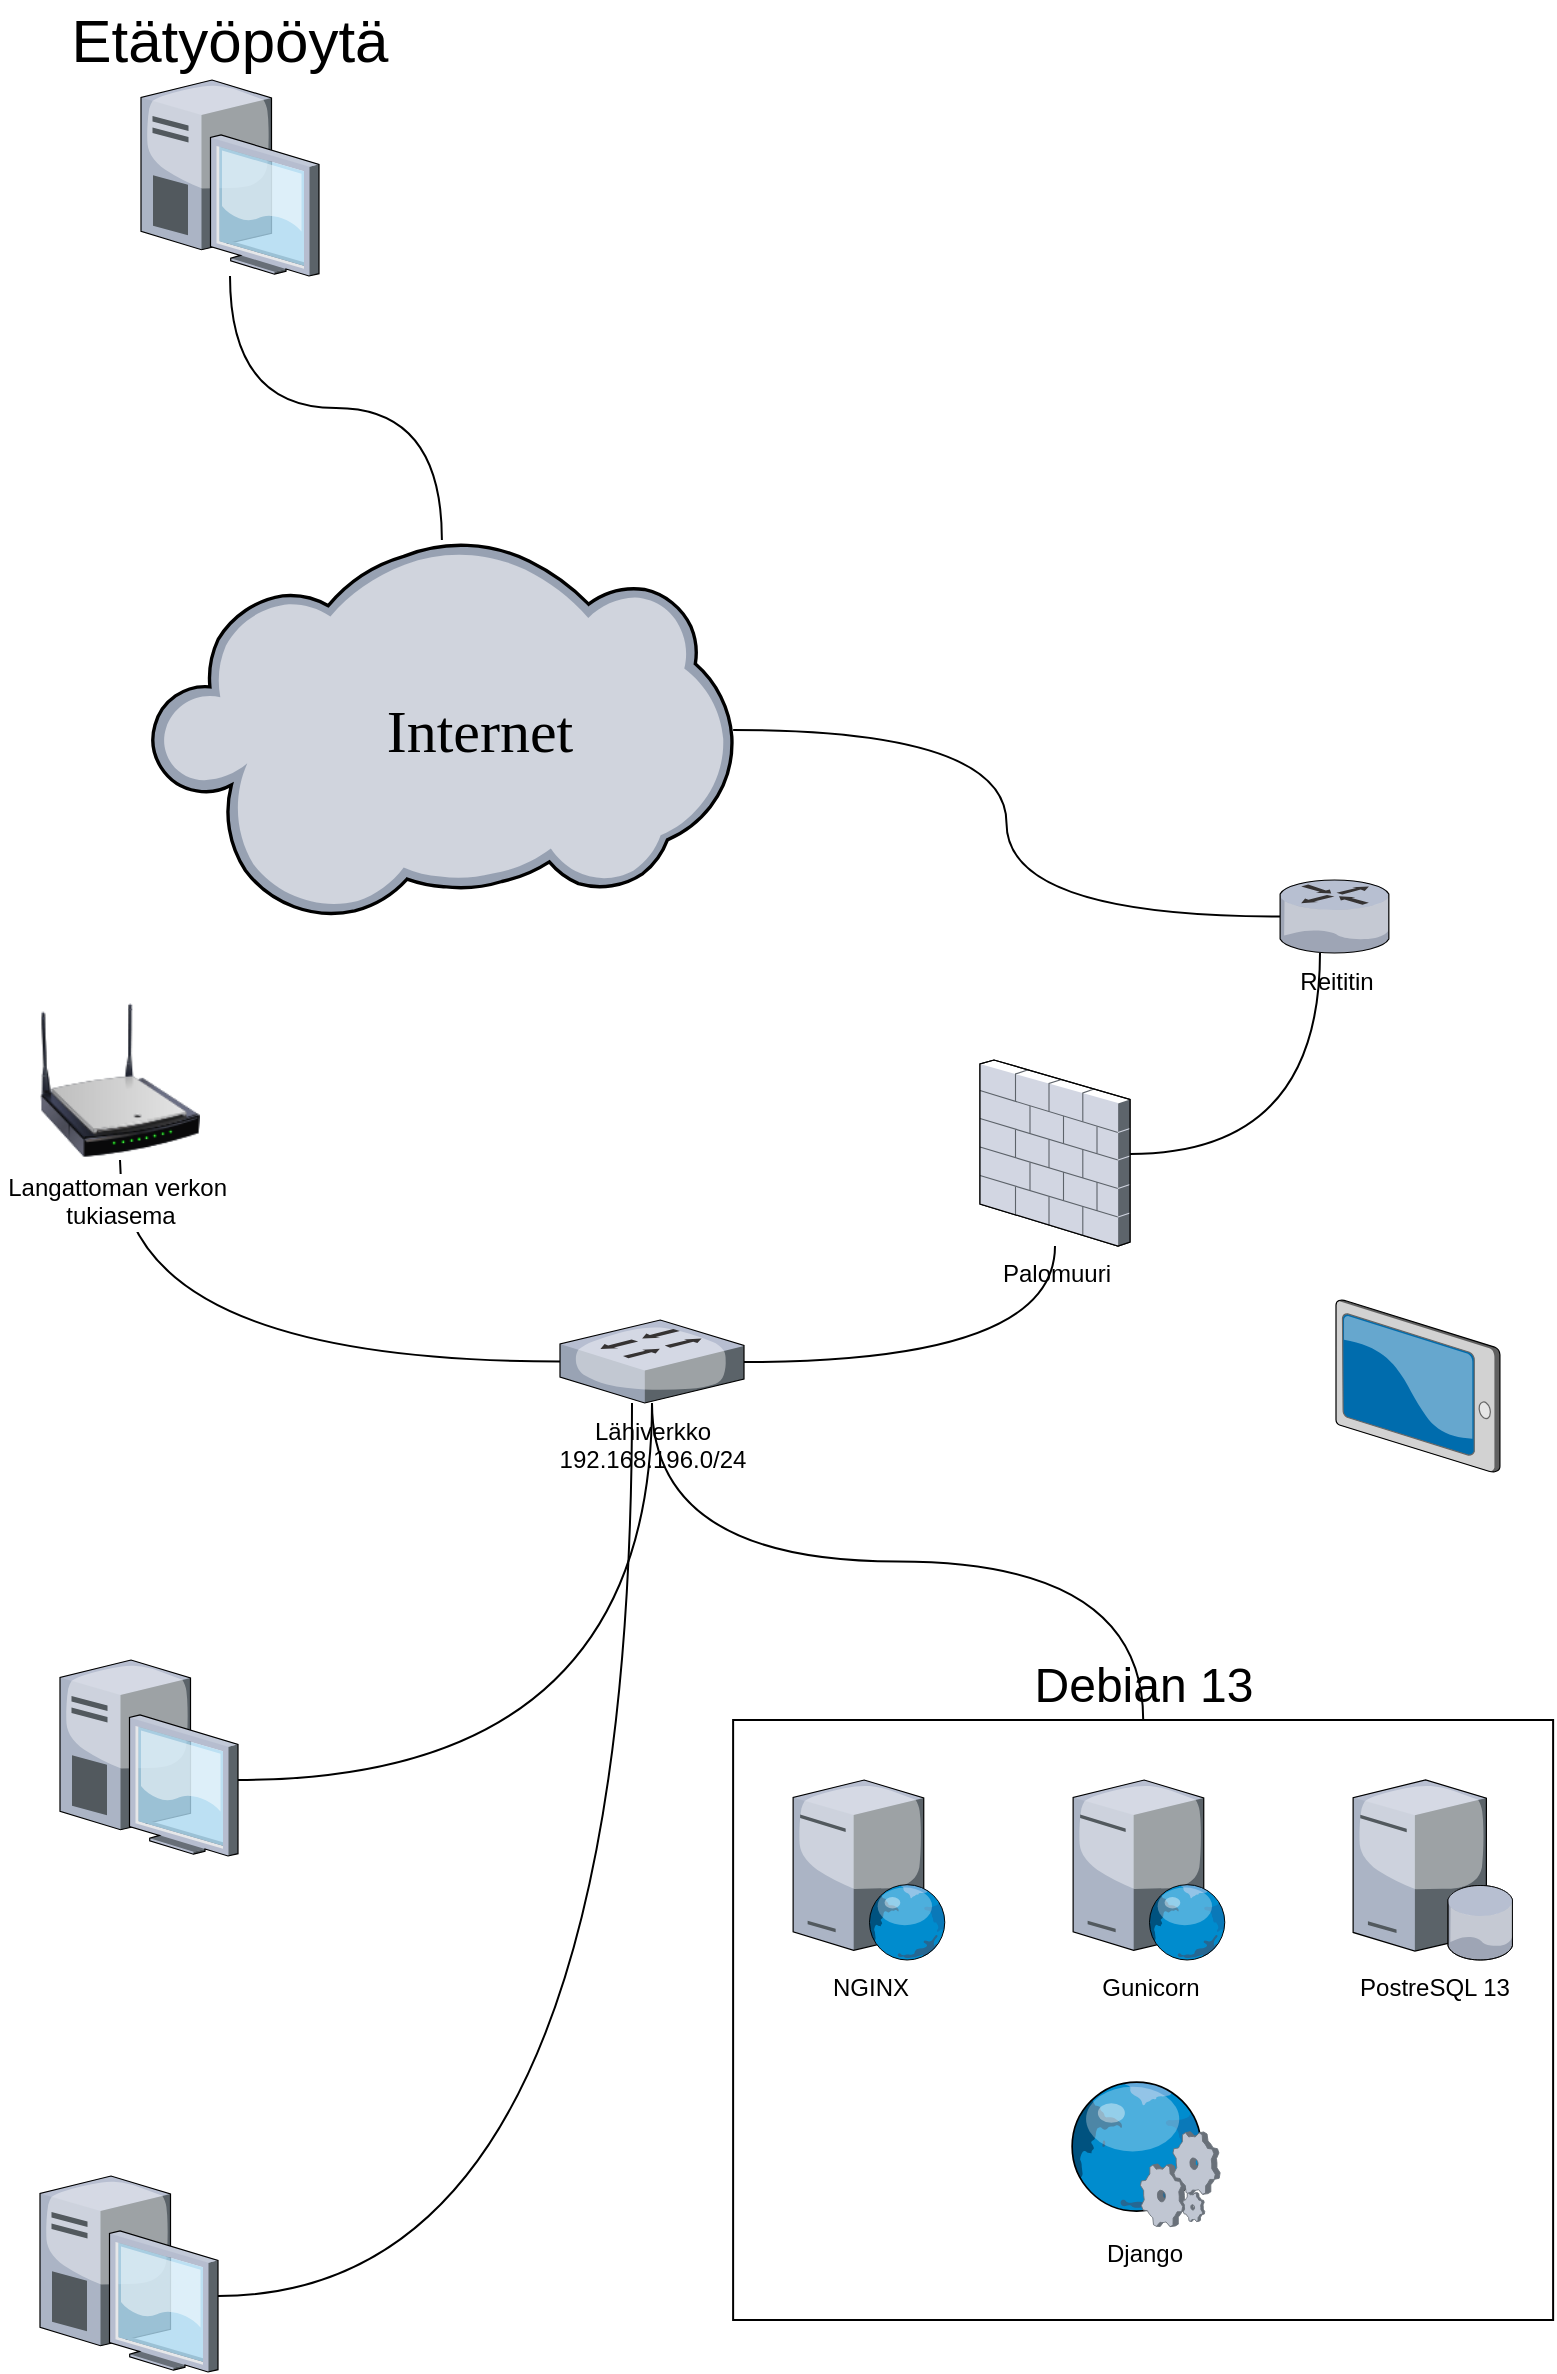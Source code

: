 <mxfile version="28.0.6">
  <diagram name="Page-1" id="CeTD1nnrmP9PuVuiZ_vi">
    <mxGraphModel dx="1678" dy="989" grid="1" gridSize="10" guides="1" tooltips="1" connect="1" arrows="1" fold="1" page="1" pageScale="1" pageWidth="850" pageHeight="1100" math="0" shadow="0">
      <root>
        <mxCell id="0" />
        <mxCell id="1" parent="0" />
        <mxCell id="y_JStaRddaGUah-MDPf0-12" style="edgeStyle=orthogonalEdgeStyle;rounded=0;orthogonalLoop=1;jettySize=auto;html=1;endArrow=none;endFill=0;curved=1;" edge="1" parent="1" source="y_JStaRddaGUah-MDPf0-11" target="y_JStaRddaGUah-MDPf0-10">
          <mxGeometry relative="1" as="geometry" />
        </mxCell>
        <mxCell id="y_JStaRddaGUah-MDPf0-17" value="" style="group" vertex="1" connectable="0" parent="1">
          <mxGeometry x="40" y="60" width="230" height="138" as="geometry" />
        </mxCell>
        <mxCell id="y_JStaRddaGUah-MDPf0-11" value="" style="verticalLabelPosition=bottom;sketch=0;aspect=fixed;html=1;verticalAlign=top;strokeColor=none;align=center;outlineConnect=0;shape=mxgraph.citrix.desktop;" vertex="1" parent="y_JStaRddaGUah-MDPf0-17">
          <mxGeometry x="70.5" y="40" width="89" height="98" as="geometry" />
        </mxCell>
        <mxCell id="y_JStaRddaGUah-MDPf0-15" value="&lt;font style=&quot;font-size: 30px;&quot;&gt;Etätyöpöytä&lt;/font&gt;" style="text;html=1;align=center;verticalAlign=middle;whiteSpace=wrap;rounded=0;" vertex="1" parent="y_JStaRddaGUah-MDPf0-17">
          <mxGeometry width="230" height="40" as="geometry" />
        </mxCell>
        <mxCell id="y_JStaRddaGUah-MDPf0-18" value="" style="group" vertex="1" connectable="0" parent="1">
          <mxGeometry x="115.43" y="330" width="291.13" height="190" as="geometry" />
        </mxCell>
        <mxCell id="y_JStaRddaGUah-MDPf0-10" value="" style="verticalLabelPosition=bottom;sketch=0;aspect=fixed;html=1;verticalAlign=top;strokeColor=none;align=center;outlineConnect=0;shape=mxgraph.citrix.cloud;" vertex="1" parent="y_JStaRddaGUah-MDPf0-18">
          <mxGeometry width="291.13" height="190" as="geometry" />
        </mxCell>
        <mxCell id="y_JStaRddaGUah-MDPf0-14" value="&lt;font style=&quot;font-size: 30px;&quot;&gt;Internet&lt;/font&gt;" style="text;html=1;align=center;verticalAlign=middle;whiteSpace=wrap;rounded=0;fontFamily=Comic Sans MS;" vertex="1" parent="y_JStaRddaGUah-MDPf0-18">
          <mxGeometry x="50" y="80" width="230" height="30" as="geometry" />
        </mxCell>
        <mxCell id="y_JStaRddaGUah-MDPf0-38" style="edgeStyle=orthogonalEdgeStyle;rounded=0;orthogonalLoop=1;jettySize=auto;html=1;endArrow=none;endFill=0;curved=1;" edge="1" parent="1" source="y_JStaRddaGUah-MDPf0-19" target="y_JStaRddaGUah-MDPf0-20">
          <mxGeometry relative="1" as="geometry">
            <Array as="points">
              <mxPoint x="568" y="741" />
            </Array>
          </mxGeometry>
        </mxCell>
        <mxCell id="y_JStaRddaGUah-MDPf0-19" value="Palomuuri" style="verticalLabelPosition=bottom;sketch=0;aspect=fixed;html=1;verticalAlign=top;strokeColor=none;align=center;outlineConnect=0;shape=mxgraph.citrix.firewall;" vertex="1" parent="1">
          <mxGeometry x="530" y="590" width="75" height="93" as="geometry" />
        </mxCell>
        <mxCell id="y_JStaRddaGUah-MDPf0-39" style="edgeStyle=orthogonalEdgeStyle;rounded=0;orthogonalLoop=1;jettySize=auto;html=1;entryX=0.5;entryY=1;entryDx=0;entryDy=0;endArrow=none;endFill=0;curved=1;" edge="1" parent="1" source="y_JStaRddaGUah-MDPf0-20" target="y_JStaRddaGUah-MDPf0-31">
          <mxGeometry relative="1" as="geometry" />
        </mxCell>
        <mxCell id="y_JStaRddaGUah-MDPf0-43" style="edgeStyle=orthogonalEdgeStyle;rounded=0;orthogonalLoop=1;jettySize=auto;html=1;endArrow=none;endFill=0;curved=1;" edge="1" parent="1" source="y_JStaRddaGUah-MDPf0-20" target="y_JStaRddaGUah-MDPf0-41">
          <mxGeometry relative="1" as="geometry">
            <Array as="points">
              <mxPoint x="366" y="950" />
            </Array>
          </mxGeometry>
        </mxCell>
        <mxCell id="y_JStaRddaGUah-MDPf0-46" style="edgeStyle=orthogonalEdgeStyle;rounded=0;orthogonalLoop=1;jettySize=auto;html=1;endArrow=none;endFill=0;curved=1;" edge="1" parent="1" source="y_JStaRddaGUah-MDPf0-20" target="y_JStaRddaGUah-MDPf0-26">
          <mxGeometry relative="1" as="geometry" />
        </mxCell>
        <mxCell id="y_JStaRddaGUah-MDPf0-20" value="Lähiverkko&lt;div&gt;192.168.196.0/24&lt;/div&gt;" style="verticalLabelPosition=bottom;sketch=0;aspect=fixed;html=1;verticalAlign=top;strokeColor=none;align=center;outlineConnect=0;shape=mxgraph.citrix.switch;" vertex="1" parent="1">
          <mxGeometry x="320" y="720" width="92" height="41.5" as="geometry" />
        </mxCell>
        <mxCell id="y_JStaRddaGUah-MDPf0-37" style="edgeStyle=orthogonalEdgeStyle;rounded=0;orthogonalLoop=1;jettySize=auto;html=1;endArrow=none;endFill=0;curved=1;" edge="1" parent="1" source="y_JStaRddaGUah-MDPf0-21" target="y_JStaRddaGUah-MDPf0-19">
          <mxGeometry relative="1" as="geometry">
            <Array as="points">
              <mxPoint x="700" y="637" />
            </Array>
          </mxGeometry>
        </mxCell>
        <mxCell id="y_JStaRddaGUah-MDPf0-21" value="Reititin" style="verticalLabelPosition=bottom;sketch=0;aspect=fixed;html=1;verticalAlign=top;strokeColor=none;align=center;outlineConnect=0;shape=mxgraph.citrix.router;" vertex="1" parent="1">
          <mxGeometry x="680" y="500" width="55" height="36.5" as="geometry" />
        </mxCell>
        <mxCell id="y_JStaRddaGUah-MDPf0-30" value="" style="verticalLabelPosition=bottom;sketch=0;aspect=fixed;html=1;verticalAlign=top;strokeColor=none;align=center;outlineConnect=0;shape=mxgraph.citrix.tablet_2;" vertex="1" parent="1">
          <mxGeometry x="708" y="710" width="82" height="86" as="geometry" />
        </mxCell>
        <mxCell id="y_JStaRddaGUah-MDPf0-31" value="Langattoman verkon&amp;nbsp;&lt;div&gt;tukiasema&lt;/div&gt;" style="image;html=1;image=img/lib/clip_art/networking/Wireless_Router_N_128x128.png" vertex="1" parent="1">
          <mxGeometry x="60" y="560" width="80" height="80" as="geometry" />
        </mxCell>
        <mxCell id="y_JStaRddaGUah-MDPf0-33" value="" style="group;fillColor=none;gradientColor=none;" vertex="1" connectable="0" parent="1">
          <mxGeometry x="406.56" y="920" width="410" height="300" as="geometry" />
        </mxCell>
        <mxCell id="y_JStaRddaGUah-MDPf0-26" value="Debian 13" style="rounded=0;whiteSpace=wrap;html=1;fontSize=24;spacing=2;spacingBottom=0;labelPosition=center;verticalLabelPosition=top;align=center;verticalAlign=bottom;" vertex="1" parent="y_JStaRddaGUah-MDPf0-33">
          <mxGeometry width="410" height="300" as="geometry" />
        </mxCell>
        <mxCell id="y_JStaRddaGUah-MDPf0-27" value="NGINX" style="verticalLabelPosition=bottom;sketch=0;aspect=fixed;html=1;verticalAlign=top;strokeColor=none;align=center;outlineConnect=0;shape=mxgraph.citrix.web_server;" vertex="1" parent="y_JStaRddaGUah-MDPf0-33">
          <mxGeometry x="30" y="30" width="76.5" height="90" as="geometry" />
        </mxCell>
        <mxCell id="y_JStaRddaGUah-MDPf0-28" value="PostreSQL 13" style="verticalLabelPosition=bottom;sketch=0;aspect=fixed;html=1;verticalAlign=top;strokeColor=none;align=center;outlineConnect=0;shape=mxgraph.citrix.database_server;" vertex="1" parent="y_JStaRddaGUah-MDPf0-33">
          <mxGeometry x="310" y="30" width="80" height="90" as="geometry" />
        </mxCell>
        <mxCell id="y_JStaRddaGUah-MDPf0-29" value="Django" style="verticalLabelPosition=bottom;sketch=0;aspect=fixed;html=1;verticalAlign=top;strokeColor=none;align=center;outlineConnect=0;shape=mxgraph.citrix.web_service;" vertex="1" parent="y_JStaRddaGUah-MDPf0-33">
          <mxGeometry x="166.5" y="180.0" width="77" height="73.33" as="geometry" />
        </mxCell>
        <mxCell id="y_JStaRddaGUah-MDPf0-32" value="Gunicorn" style="verticalLabelPosition=bottom;sketch=0;aspect=fixed;html=1;verticalAlign=top;strokeColor=none;align=center;outlineConnect=0;shape=mxgraph.citrix.web_server;" vertex="1" parent="y_JStaRddaGUah-MDPf0-33">
          <mxGeometry x="170" y="30" width="76.5" height="90" as="geometry" />
        </mxCell>
        <mxCell id="y_JStaRddaGUah-MDPf0-36" style="edgeStyle=orthogonalEdgeStyle;rounded=0;orthogonalLoop=1;jettySize=auto;html=1;endArrow=none;endFill=0;curved=1;" edge="1" parent="1" source="y_JStaRddaGUah-MDPf0-10" target="y_JStaRddaGUah-MDPf0-21">
          <mxGeometry relative="1" as="geometry" />
        </mxCell>
        <mxCell id="y_JStaRddaGUah-MDPf0-41" value="" style="verticalLabelPosition=bottom;sketch=0;aspect=fixed;html=1;verticalAlign=top;strokeColor=none;align=center;outlineConnect=0;shape=mxgraph.citrix.desktop;" vertex="1" parent="1">
          <mxGeometry x="70" y="890" width="89" height="98" as="geometry" />
        </mxCell>
        <mxCell id="y_JStaRddaGUah-MDPf0-44" style="edgeStyle=orthogonalEdgeStyle;rounded=0;orthogonalLoop=1;jettySize=auto;html=1;endArrow=none;endFill=0;curved=1;" edge="1" parent="1" target="y_JStaRddaGUah-MDPf0-45" source="y_JStaRddaGUah-MDPf0-20">
          <mxGeometry relative="1" as="geometry">
            <mxPoint x="356" y="1020" as="sourcePoint" />
            <Array as="points">
              <mxPoint x="356" y="1208" />
            </Array>
          </mxGeometry>
        </mxCell>
        <mxCell id="y_JStaRddaGUah-MDPf0-45" value="" style="verticalLabelPosition=bottom;sketch=0;aspect=fixed;html=1;verticalAlign=top;strokeColor=none;align=center;outlineConnect=0;shape=mxgraph.citrix.desktop;" vertex="1" parent="1">
          <mxGeometry x="60" y="1148" width="89" height="98" as="geometry" />
        </mxCell>
      </root>
    </mxGraphModel>
  </diagram>
</mxfile>
